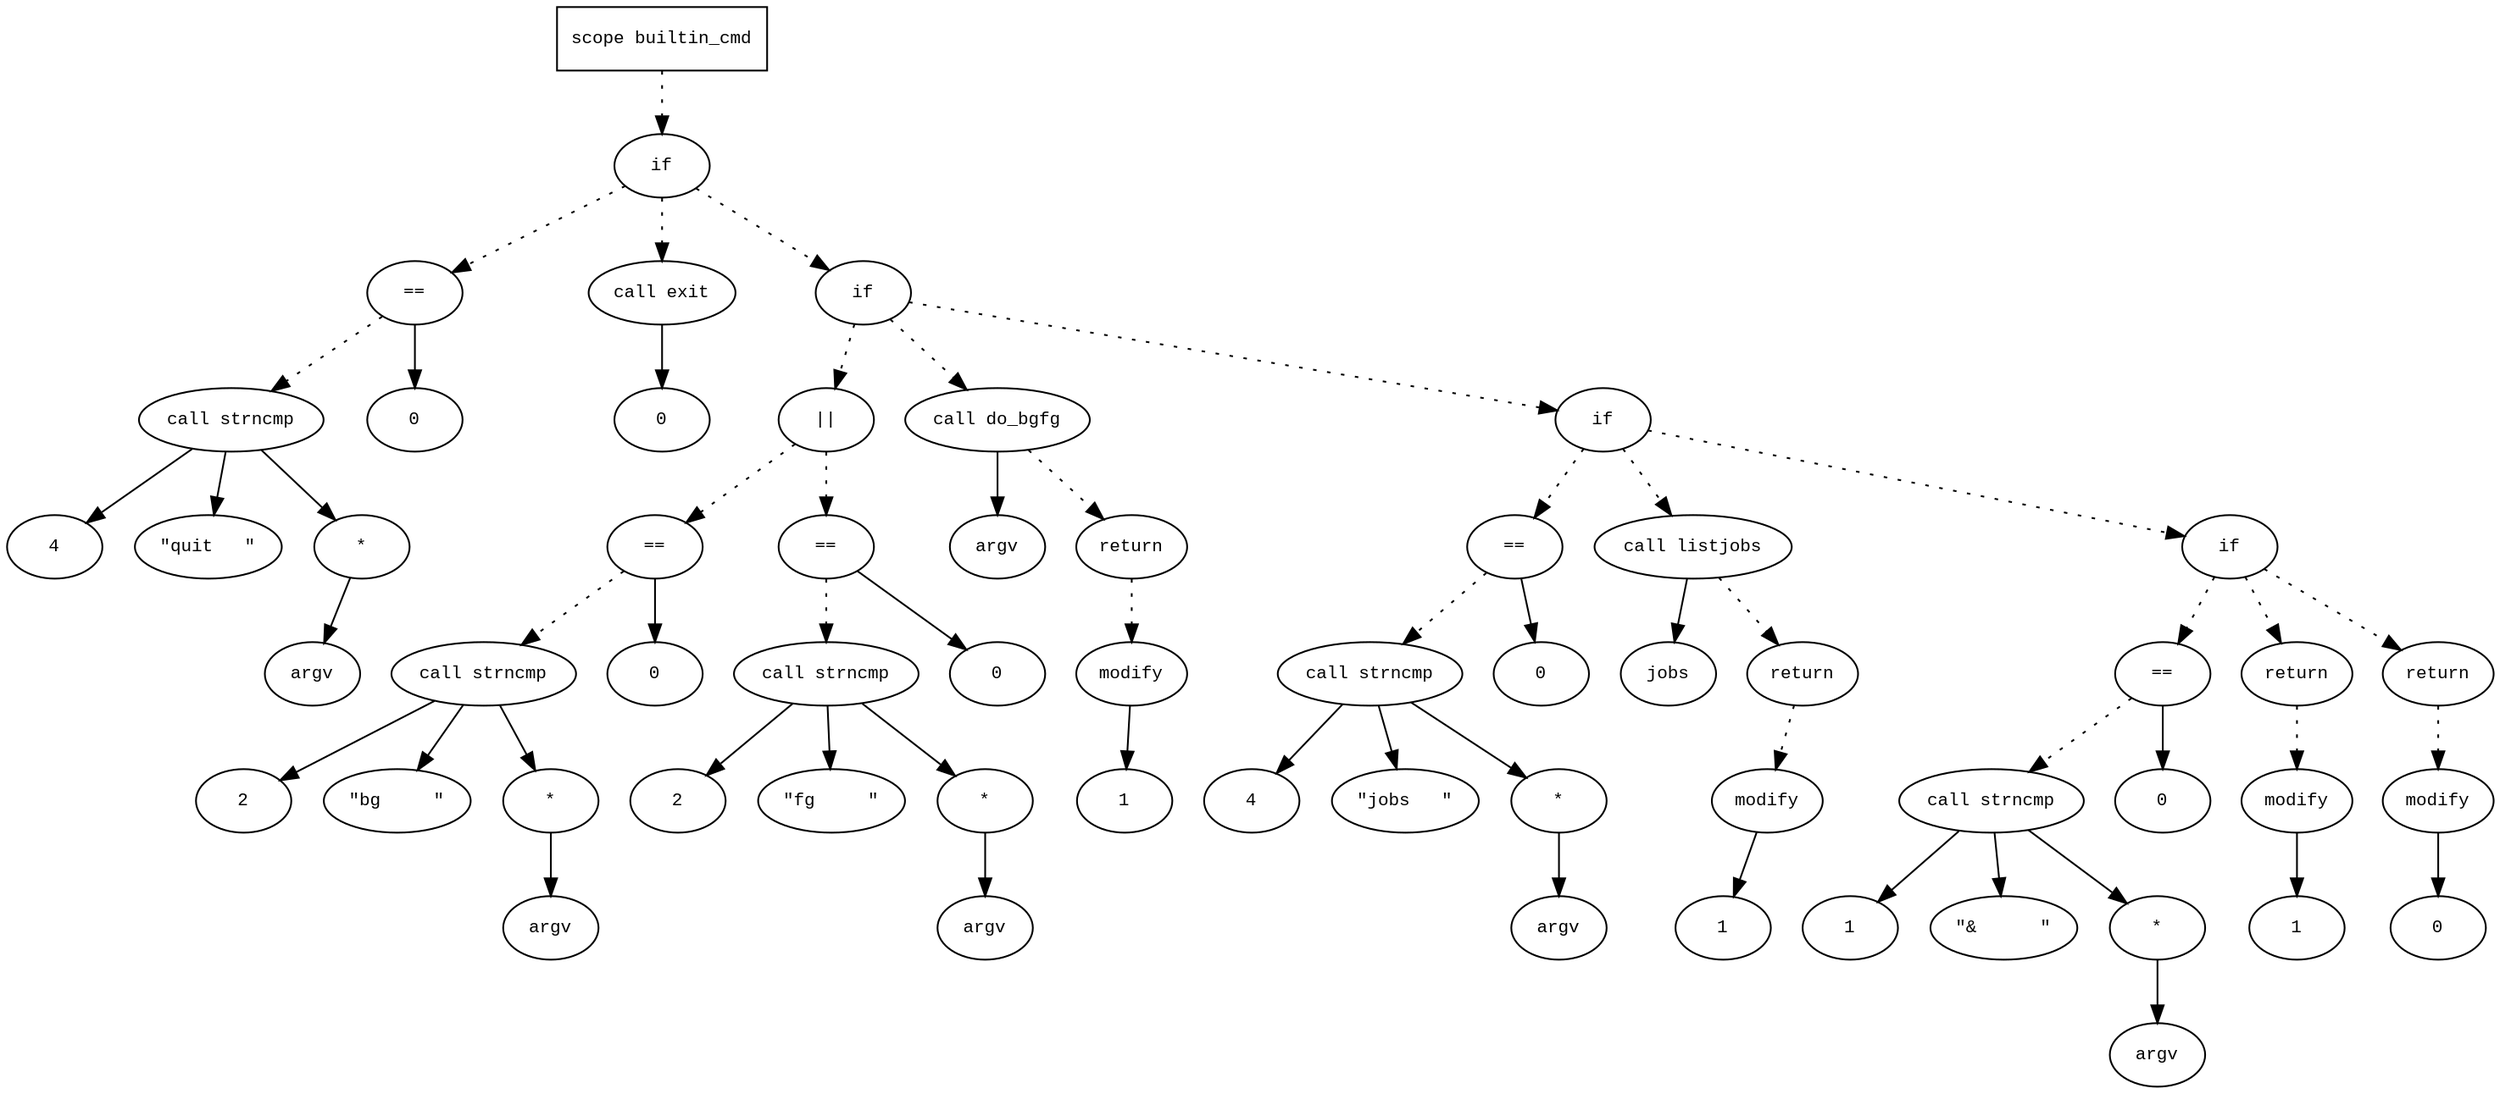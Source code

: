 digraph AST {
  graph [fontname="Times New Roman",fontsize=10];
  node  [fontname="Courier New",fontsize=10];
  edge  [fontname="Times New Roman",fontsize=10];

  node1 [label="scope builtin_cmd",shape=box];
  node2 [label="if",shape=ellipse];
  node1 -> node2 [style=dotted];
  node3 [label="==",shape=ellipse];
  node4 [label="call strncmp",shape=ellipse];
  node5 [label="4",shape=ellipse];
  node4 -> node5;
  node6 [label="\"quit   \"",shape=ellipse];
  node4 -> node6;
  node7 [label="*",shape=ellipse];
  node8 [label="argv",shape=ellipse];
  node7 -> node8;
  node4 -> node7;
  node3 -> node4 [style=dotted];
  node9 [label="0",shape=ellipse];
  node3 -> node9;
  node2 -> node3 [style=dotted];
  node10 [label="call exit",shape=ellipse];
  node11 [label="0",shape=ellipse];
  node10 -> node11;
  node2 -> node10 [style=dotted];
  node12 [label="if",shape=ellipse];
  node2 -> node12 [style=dotted];
  node13 [label="||",shape=ellipse];
  node14 [label="==",shape=ellipse];
  node15 [label="call strncmp",shape=ellipse];
  node16 [label="2",shape=ellipse];
  node15 -> node16;
  node17 [label="\"bg     \"",shape=ellipse];
  node15 -> node17;
  node18 [label="*",shape=ellipse];
  node19 [label="argv",shape=ellipse];
  node18 -> node19;
  node15 -> node18;
  node14 -> node15 [style=dotted];
  node20 [label="0",shape=ellipse];
  node14 -> node20;
  node13 -> node14 [style=dotted];
  node21 [label="==",shape=ellipse];
  node22 [label="call strncmp",shape=ellipse];
  node23 [label="2",shape=ellipse];
  node22 -> node23;
  node24 [label="\"fg     \"",shape=ellipse];
  node22 -> node24;
  node25 [label="*",shape=ellipse];
  node26 [label="argv",shape=ellipse];
  node25 -> node26;
  node22 -> node25;
  node21 -> node22 [style=dotted];
  node27 [label="0",shape=ellipse];
  node21 -> node27;
  node13 -> node21 [style=dotted];
  node12 -> node13 [style=dotted];
  node28 [label="call do_bgfg",shape=ellipse];
  node29 [label="argv",shape=ellipse];
  node28 -> node29;
  node12 -> node28 [style=dotted];
  node30 [label="return",shape=ellipse];
  node31 [label="modify",shape=ellipse];
  node32 [label="1",shape=ellipse];
  node31 -> node32;
  node30 -> node31 [style=dotted];
  node28 -> node30 [style=dotted];
  node33 [label="if",shape=ellipse];
  node12 -> node33 [style=dotted];
  node34 [label="==",shape=ellipse];
  node35 [label="call strncmp",shape=ellipse];
  node36 [label="4",shape=ellipse];
  node35 -> node36;
  node37 [label="\"jobs   \"",shape=ellipse];
  node35 -> node37;
  node38 [label="*",shape=ellipse];
  node39 [label="argv",shape=ellipse];
  node38 -> node39;
  node35 -> node38;
  node34 -> node35 [style=dotted];
  node40 [label="0",shape=ellipse];
  node34 -> node40;
  node33 -> node34 [style=dotted];
  node41 [label="call listjobs",shape=ellipse];
  node42 [label="jobs",shape=ellipse];
  node41 -> node42;
  node33 -> node41 [style=dotted];
  node43 [label="return",shape=ellipse];
  node44 [label="modify",shape=ellipse];
  node45 [label="1",shape=ellipse];
  node44 -> node45;
  node43 -> node44 [style=dotted];
  node41 -> node43 [style=dotted];
  node46 [label="if",shape=ellipse];
  node33 -> node46 [style=dotted];
  node47 [label="==",shape=ellipse];
  node48 [label="call strncmp",shape=ellipse];
  node49 [label="1",shape=ellipse];
  node48 -> node49;
  node50 [label="\"&      \"",shape=ellipse];
  node48 -> node50;
  node51 [label="*",shape=ellipse];
  node52 [label="argv",shape=ellipse];
  node51 -> node52;
  node48 -> node51;
  node47 -> node48 [style=dotted];
  node53 [label="0",shape=ellipse];
  node47 -> node53;
  node46 -> node47 [style=dotted];
  node54 [label="return",shape=ellipse];
  node55 [label="modify",shape=ellipse];
  node56 [label="1",shape=ellipse];
  node55 -> node56;
  node54 -> node55 [style=dotted];
  node46 -> node54 [style=dotted];
  node57 [label="return",shape=ellipse];
  node58 [label="modify",shape=ellipse];
  node59 [label="0",shape=ellipse];
  node58 -> node59;
  node57 -> node58 [style=dotted];
  node46 -> node57 [style=dotted];
} 